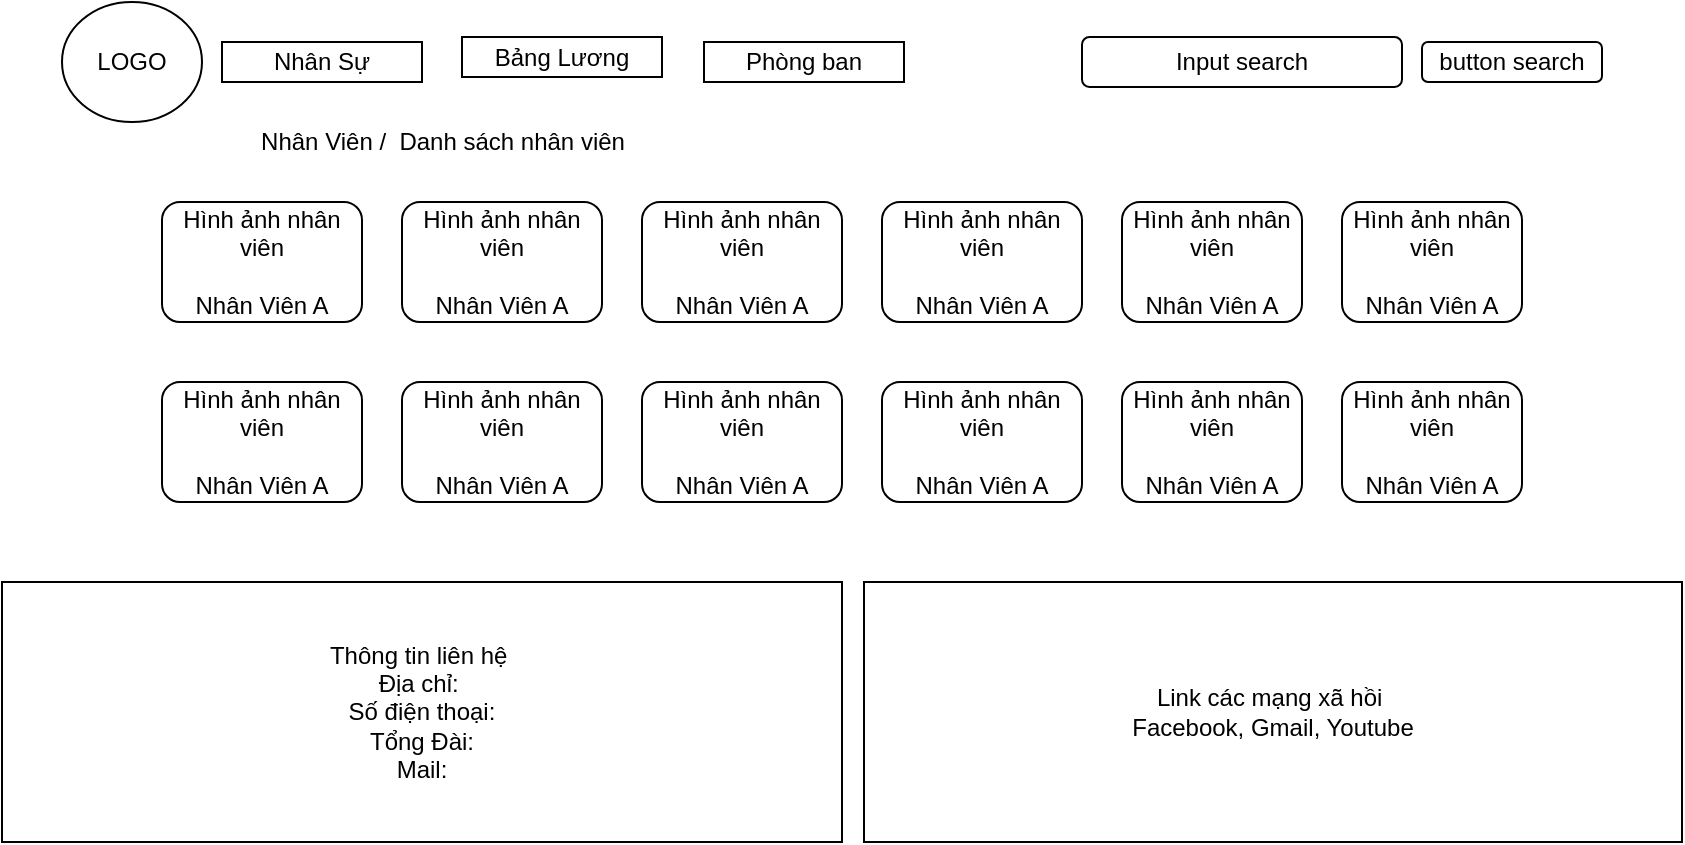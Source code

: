 <mxfile>
    <diagram id="4JQ2Ok1q3_e8AMzSLteF" name="Danh sách nhân viên">
        <mxGraphModel dx="1049" dy="629" grid="1" gridSize="10" guides="1" tooltips="1" connect="1" arrows="1" fold="1" page="1" pageScale="1" pageWidth="840" pageHeight="800" math="0" shadow="0">
            <root>
                <mxCell id="0"/>
                <mxCell id="1" parent="0"/>
                <mxCell id="9" value="Nhân Viên /&amp;nbsp; Danh sách nhân viên" style="text;html=1;align=center;verticalAlign=middle;resizable=0;points=[];autosize=1;strokeColor=none;fillColor=none;" parent="1" vertex="1">
                    <mxGeometry x="120" y="110" width="200" height="20" as="geometry"/>
                </mxCell>
                <mxCell id="11" value="Hình ảnh nhân viên&lt;br&gt;&lt;br&gt;Nhân Viên A" style="rounded=1;whiteSpace=wrap;html=1;" parent="1" vertex="1">
                    <mxGeometry x="80" y="150" width="100" height="60" as="geometry"/>
                </mxCell>
                <mxCell id="54" value="Thông tin liên hệ&amp;nbsp;&lt;br&gt;Địa chỉ:&amp;nbsp;&lt;br&gt;Số điện thoại:&lt;br&gt;Tổng Đài:&lt;br&gt;Mail:" style="whiteSpace=wrap;html=1;labelBorderColor=none;strokeWidth=1;" parent="1" vertex="1">
                    <mxGeometry y="340" width="420" height="130" as="geometry"/>
                </mxCell>
                <mxCell id="55" value="Link các mạng xã hồi&amp;nbsp;&lt;br&gt;Facebook, Gmail, Youtube" style="whiteSpace=wrap;html=1;labelBorderColor=none;strokeWidth=1;" parent="1" vertex="1">
                    <mxGeometry x="431" y="340" width="409" height="130" as="geometry"/>
                </mxCell>
                <mxCell id="6pyKNAw0bjSTRbolk1vD-76" value="Hình ảnh nhân viên&lt;br&gt;&lt;br&gt;Nhân Viên A" style="rounded=1;whiteSpace=wrap;html=1;" parent="1" vertex="1">
                    <mxGeometry x="560" y="150" width="90" height="60" as="geometry"/>
                </mxCell>
                <mxCell id="6pyKNAw0bjSTRbolk1vD-77" value="Hình ảnh nhân viên&lt;br&gt;&lt;br&gt;Nhân Viên A" style="rounded=1;whiteSpace=wrap;html=1;" parent="1" vertex="1">
                    <mxGeometry x="440" y="150" width="100" height="60" as="geometry"/>
                </mxCell>
                <mxCell id="6pyKNAw0bjSTRbolk1vD-78" value="Hình ảnh nhân viên&lt;br&gt;&lt;br&gt;Nhân Viên A" style="rounded=1;whiteSpace=wrap;html=1;" parent="1" vertex="1">
                    <mxGeometry x="320" y="150" width="100" height="60" as="geometry"/>
                </mxCell>
                <mxCell id="6pyKNAw0bjSTRbolk1vD-79" value="Hình ảnh nhân viên&lt;br&gt;&lt;br&gt;Nhân Viên A" style="rounded=1;whiteSpace=wrap;html=1;" parent="1" vertex="1">
                    <mxGeometry x="200" y="150" width="100" height="60" as="geometry"/>
                </mxCell>
                <mxCell id="6pyKNAw0bjSTRbolk1vD-80" value="Hình ảnh nhân viên&lt;br&gt;&lt;br&gt;Nhân Viên A" style="rounded=1;whiteSpace=wrap;html=1;" parent="1" vertex="1">
                    <mxGeometry x="670" y="150" width="90" height="60" as="geometry"/>
                </mxCell>
                <mxCell id="e5nIcvIbOtZqtk30_KT_-55" value="LOGO" style="ellipse;whiteSpace=wrap;html=1;" vertex="1" parent="1">
                    <mxGeometry x="30" y="50" width="70" height="60" as="geometry"/>
                </mxCell>
                <mxCell id="e5nIcvIbOtZqtk30_KT_-56" value="Nhân Sự" style="whiteSpace=wrap;html=1;" vertex="1" parent="1">
                    <mxGeometry x="110" y="70" width="100" height="20" as="geometry"/>
                </mxCell>
                <mxCell id="e5nIcvIbOtZqtk30_KT_-57" value="Bảng Lương" style="whiteSpace=wrap;html=1;" vertex="1" parent="1">
                    <mxGeometry x="230" y="67.5" width="100" height="20" as="geometry"/>
                </mxCell>
                <mxCell id="e5nIcvIbOtZqtk30_KT_-58" value="Phòng ban" style="whiteSpace=wrap;html=1;" vertex="1" parent="1">
                    <mxGeometry x="351" y="70" width="100" height="20" as="geometry"/>
                </mxCell>
                <mxCell id="e5nIcvIbOtZqtk30_KT_-59" value="Input search" style="rounded=1;whiteSpace=wrap;html=1;" vertex="1" parent="1">
                    <mxGeometry x="540" y="67.5" width="160" height="25" as="geometry"/>
                </mxCell>
                <mxCell id="e5nIcvIbOtZqtk30_KT_-60" value="button search" style="rounded=1;whiteSpace=wrap;html=1;" vertex="1" parent="1">
                    <mxGeometry x="710" y="70" width="90" height="20" as="geometry"/>
                </mxCell>
                <mxCell id="e5nIcvIbOtZqtk30_KT_-67" value="Hình ảnh nhân viên&lt;br&gt;&lt;br&gt;Nhân Viên A" style="rounded=1;whiteSpace=wrap;html=1;" vertex="1" parent="1">
                    <mxGeometry x="80" y="240" width="100" height="60" as="geometry"/>
                </mxCell>
                <mxCell id="e5nIcvIbOtZqtk30_KT_-68" value="Hình ảnh nhân viên&lt;br&gt;&lt;br&gt;Nhân Viên A" style="rounded=1;whiteSpace=wrap;html=1;" vertex="1" parent="1">
                    <mxGeometry x="560" y="240" width="90" height="60" as="geometry"/>
                </mxCell>
                <mxCell id="e5nIcvIbOtZqtk30_KT_-69" value="Hình ảnh nhân viên&lt;br&gt;&lt;br&gt;Nhân Viên A" style="rounded=1;whiteSpace=wrap;html=1;" vertex="1" parent="1">
                    <mxGeometry x="440" y="240" width="100" height="60" as="geometry"/>
                </mxCell>
                <mxCell id="e5nIcvIbOtZqtk30_KT_-70" value="Hình ảnh nhân viên&lt;br&gt;&lt;br&gt;Nhân Viên A" style="rounded=1;whiteSpace=wrap;html=1;" vertex="1" parent="1">
                    <mxGeometry x="320" y="240" width="100" height="60" as="geometry"/>
                </mxCell>
                <mxCell id="e5nIcvIbOtZqtk30_KT_-71" value="Hình ảnh nhân viên&lt;br&gt;&lt;br&gt;Nhân Viên A" style="rounded=1;whiteSpace=wrap;html=1;" vertex="1" parent="1">
                    <mxGeometry x="200" y="240" width="100" height="60" as="geometry"/>
                </mxCell>
                <mxCell id="e5nIcvIbOtZqtk30_KT_-72" value="Hình ảnh nhân viên&lt;br&gt;&lt;br&gt;Nhân Viên A" style="rounded=1;whiteSpace=wrap;html=1;" vertex="1" parent="1">
                    <mxGeometry x="670" y="240" width="90" height="60" as="geometry"/>
                </mxCell>
            </root>
        </mxGraphModel>
    </diagram>
    <diagram id="mS7YzlPzLlprgXw0kior" name="Bảng lương">
        <mxGraphModel dx="1049" dy="629" grid="1" gridSize="10" guides="1" tooltips="1" connect="1" arrows="1" fold="1" page="1" pageScale="1" pageWidth="830" pageHeight="1100" math="0" shadow="0">
            <root>
                <mxCell id="_7Fs5lmqU3UMhYxIfDpc-0"/>
                <mxCell id="_7Fs5lmqU3UMhYxIfDpc-1" parent="_7Fs5lmqU3UMhYxIfDpc-0"/>
                <mxCell id="F5HCllPqYgVdPET4ipF6-6" value="Nhân Viên /&amp;nbsp; Bang Luong" style="text;html=1;align=center;verticalAlign=middle;resizable=0;points=[];autosize=1;strokeColor=none;fillColor=none;fontSize=16;" parent="_7Fs5lmqU3UMhYxIfDpc-1" vertex="1">
                    <mxGeometry x="95" y="110" width="200" height="20" as="geometry"/>
                </mxCell>
                <mxCell id="F5HCllPqYgVdPET4ipF6-19" value="Thông tin liên hệ&amp;nbsp;&lt;br style=&quot;font-size: 15px;&quot;&gt;Địa chỉ:&amp;nbsp;&lt;br style=&quot;font-size: 15px;&quot;&gt;Số điện thoại:&lt;br style=&quot;font-size: 15px;&quot;&gt;Tổng Đài:&lt;br style=&quot;font-size: 15px;&quot;&gt;Mail:" style="whiteSpace=wrap;html=1;labelBorderColor=none;strokeWidth=1;fontSize=15;" parent="_7Fs5lmqU3UMhYxIfDpc-1" vertex="1">
                    <mxGeometry y="630" width="409" height="130" as="geometry"/>
                </mxCell>
                <mxCell id="F5HCllPqYgVdPET4ipF6-20" value="Link các mạng xã hồi&amp;nbsp;&lt;br style=&quot;font-size: 15px;&quot;&gt;Facebook, Gmail, Youtube" style="whiteSpace=wrap;html=1;labelBorderColor=none;strokeWidth=1;fontSize=15;" parent="_7Fs5lmqU3UMhYxIfDpc-1" vertex="1">
                    <mxGeometry x="421" y="630" width="409" height="130" as="geometry"/>
                </mxCell>
                <mxCell id="F5HCllPqYgVdPET4ipF6-21" value="&lt;b&gt;&lt;font style=&quot;font-size: 19px&quot;&gt;Nguyen Van A&lt;/font&gt;&lt;br&gt;&lt;/b&gt;Mã nhân viên : 0&lt;br&gt;Số ngày làm thêm: 1&lt;br&gt;Lương: xxxxxx" style="rounded=1;whiteSpace=wrap;html=1;align=left;" parent="_7Fs5lmqU3UMhYxIfDpc-1" vertex="1">
                    <mxGeometry x="87.5" y="160" width="180" height="110" as="geometry"/>
                </mxCell>
                <mxCell id="F5HCllPqYgVdPET4ipF6-22" value="&lt;b&gt;&lt;font style=&quot;font-size: 19px&quot;&gt;Nguyen Van A&lt;/font&gt;&lt;br&gt;&lt;/b&gt;Mã nhân viên : 0&lt;br&gt;Số ngày làm thêm: 1&lt;br&gt;Lương: xxxxxx" style="rounded=1;whiteSpace=wrap;html=1;align=left;" parent="_7Fs5lmqU3UMhYxIfDpc-1" vertex="1">
                    <mxGeometry x="90" y="320" width="180" height="110" as="geometry"/>
                </mxCell>
                <mxCell id="F5HCllPqYgVdPET4ipF6-23" value="&lt;b&gt;&lt;font style=&quot;font-size: 19px&quot;&gt;Nguyen Van A&lt;/font&gt;&lt;br&gt;&lt;/b&gt;Mã nhân viên : 0&lt;br&gt;Số ngày làm thêm: 1&lt;br&gt;Lương: xxxxxx" style="rounded=1;whiteSpace=wrap;html=1;align=left;" parent="_7Fs5lmqU3UMhYxIfDpc-1" vertex="1">
                    <mxGeometry x="567.5" y="160" width="180" height="110" as="geometry"/>
                </mxCell>
                <mxCell id="F5HCllPqYgVdPET4ipF6-24" value="&lt;b&gt;&lt;font style=&quot;font-size: 19px&quot;&gt;Nguyen Van A&lt;/font&gt;&lt;br&gt;&lt;/b&gt;Mã nhân viên : 0&lt;br&gt;Số ngày làm thêm: 1&lt;br&gt;Lương: xxxxxx" style="rounded=1;whiteSpace=wrap;html=1;align=left;" parent="_7Fs5lmqU3UMhYxIfDpc-1" vertex="1">
                    <mxGeometry x="327.5" y="160" width="180" height="110" as="geometry"/>
                </mxCell>
                <mxCell id="F5HCllPqYgVdPET4ipF6-25" value="&lt;b&gt;&lt;font style=&quot;font-size: 19px&quot;&gt;Nguyen Van A&lt;/font&gt;&lt;br&gt;&lt;/b&gt;Mã nhân viên : 0&lt;br&gt;Số ngày làm thêm: 1&lt;br&gt;Lương: xxxxxx" style="rounded=1;whiteSpace=wrap;html=1;align=left;" parent="_7Fs5lmqU3UMhYxIfDpc-1" vertex="1">
                    <mxGeometry x="567.5" y="320" width="180" height="110" as="geometry"/>
                </mxCell>
                <mxCell id="F5HCllPqYgVdPET4ipF6-26" value="&lt;b&gt;&lt;font style=&quot;font-size: 19px&quot;&gt;Nguyen Van A&lt;/font&gt;&lt;br&gt;&lt;/b&gt;Mã nhân viên : 0&lt;br&gt;Số ngày làm thêm: 1&lt;br&gt;Lương: xxxxxx" style="rounded=1;whiteSpace=wrap;html=1;align=left;" parent="_7Fs5lmqU3UMhYxIfDpc-1" vertex="1">
                    <mxGeometry x="327.5" y="320" width="180" height="110" as="geometry"/>
                </mxCell>
                <mxCell id="F5HCllPqYgVdPET4ipF6-29" value="&lt;b&gt;&lt;font style=&quot;font-size: 19px&quot;&gt;Nguyen Van A&lt;/font&gt;&lt;br&gt;&lt;/b&gt;Mã nhân viên : 0&lt;br&gt;Số ngày làm thêm: 1&lt;br&gt;Lương: xxxxxx" style="rounded=1;whiteSpace=wrap;html=1;align=left;" parent="_7Fs5lmqU3UMhYxIfDpc-1" vertex="1">
                    <mxGeometry x="567.5" y="480" width="180" height="110" as="geometry"/>
                </mxCell>
                <mxCell id="F5HCllPqYgVdPET4ipF6-30" value="&lt;b&gt;&lt;font style=&quot;font-size: 19px&quot;&gt;Nguyen Van A&lt;/font&gt;&lt;br&gt;&lt;/b&gt;Mã nhân viên : 0&lt;br&gt;Số ngày làm thêm: 1&lt;br&gt;Lương: xxxxxx" style="rounded=1;whiteSpace=wrap;html=1;align=left;" parent="_7Fs5lmqU3UMhYxIfDpc-1" vertex="1">
                    <mxGeometry x="327.5" y="480" width="180" height="110" as="geometry"/>
                </mxCell>
                <mxCell id="F5HCllPqYgVdPET4ipF6-31" value="&lt;b&gt;&lt;font style=&quot;font-size: 19px&quot;&gt;Nguyen Van A&lt;/font&gt;&lt;br&gt;&lt;/b&gt;Mã nhân viên : 0&lt;br&gt;Số ngày làm thêm: 1&lt;br&gt;Lương: xxxxxx" style="rounded=1;whiteSpace=wrap;html=1;align=left;" parent="_7Fs5lmqU3UMhYxIfDpc-1" vertex="1">
                    <mxGeometry x="87.5" y="480" width="180" height="110" as="geometry"/>
                </mxCell>
                <mxCell id="Zk5ofxRmO0sBHc9miGr2-0" value="LOGO" style="ellipse;whiteSpace=wrap;html=1;fontSize=16;" vertex="1" parent="_7Fs5lmqU3UMhYxIfDpc-1">
                    <mxGeometry x="30" y="40" width="70" height="60" as="geometry"/>
                </mxCell>
                <mxCell id="Zk5ofxRmO0sBHc9miGr2-1" value="Nhân Sự" style="whiteSpace=wrap;html=1;fontSize=16;" vertex="1" parent="_7Fs5lmqU3UMhYxIfDpc-1">
                    <mxGeometry x="110" y="60" width="100" height="20" as="geometry"/>
                </mxCell>
                <mxCell id="Zk5ofxRmO0sBHc9miGr2-2" value="Bảng Lương" style="whiteSpace=wrap;html=1;fontSize=16;" vertex="1" parent="_7Fs5lmqU3UMhYxIfDpc-1">
                    <mxGeometry x="227.5" y="57.5" width="100" height="20" as="geometry"/>
                </mxCell>
                <mxCell id="Zk5ofxRmO0sBHc9miGr2-3" value="Phòng ban" style="whiteSpace=wrap;html=1;fontSize=16;" vertex="1" parent="_7Fs5lmqU3UMhYxIfDpc-1">
                    <mxGeometry x="350" y="57.5" width="100" height="20" as="geometry"/>
                </mxCell>
                <mxCell id="Zk5ofxRmO0sBHc9miGr2-4" value="Input search" style="rounded=1;whiteSpace=wrap;html=1;fontSize=16;" vertex="1" parent="_7Fs5lmqU3UMhYxIfDpc-1">
                    <mxGeometry x="540" y="57.5" width="160" height="25" as="geometry"/>
                </mxCell>
                <mxCell id="Zk5ofxRmO0sBHc9miGr2-5" value="button search" style="rounded=1;whiteSpace=wrap;html=1;fontSize=12;" vertex="1" parent="_7Fs5lmqU3UMhYxIfDpc-1">
                    <mxGeometry x="710" y="60" width="90" height="20" as="geometry"/>
                </mxCell>
            </root>
        </mxGraphModel>
    </diagram>
    <diagram id="9uH1_ZCsXbLaQJuq9f_n" name="Phòng ban ">
        <mxGraphModel dx="1129" dy="677" grid="1" gridSize="10" guides="1" tooltips="1" connect="1" arrows="1" fold="1" page="1" pageScale="1" pageWidth="830" pageHeight="1100" math="0" shadow="0">
            <root>
                <mxCell id="El_QOjaHWbviDtumHYIR-0"/>
                <mxCell id="El_QOjaHWbviDtumHYIR-1" parent="El_QOjaHWbviDtumHYIR-0"/>
                <mxCell id="kIxDXQBdei9jlVGk-iT9-6" value="Nhân Viên /&amp;nbsp; Bang Luong" style="text;html=1;align=center;verticalAlign=middle;resizable=0;points=[];autosize=1;strokeColor=none;fillColor=none;fontSize=16;" parent="El_QOjaHWbviDtumHYIR-1" vertex="1">
                    <mxGeometry x="95" y="110" width="200" height="20" as="geometry"/>
                </mxCell>
                <mxCell id="kIxDXQBdei9jlVGk-iT9-7" value="Thông tin liên hệ&amp;nbsp;&lt;br style=&quot;font-size: 16px;&quot;&gt;Địa chỉ:&amp;nbsp;&lt;br style=&quot;font-size: 16px;&quot;&gt;Số điện thoại:&lt;br style=&quot;font-size: 16px;&quot;&gt;Tổng Đài:&lt;br style=&quot;font-size: 16px;&quot;&gt;Mail:" style="whiteSpace=wrap;html=1;labelBorderColor=none;strokeWidth=1;fontSize=16;align=center;" parent="El_QOjaHWbviDtumHYIR-1" vertex="1">
                    <mxGeometry y="420" width="409" height="130" as="geometry"/>
                </mxCell>
                <mxCell id="kIxDXQBdei9jlVGk-iT9-8" value="Link các mạng xã hồi&amp;nbsp;&lt;br style=&quot;font-size: 16px;&quot;&gt;Facebook, Gmail, Youtube" style="whiteSpace=wrap;html=1;labelBorderColor=none;strokeWidth=1;fontSize=16;align=center;" parent="El_QOjaHWbviDtumHYIR-1" vertex="1">
                    <mxGeometry x="421" y="420" width="409" height="130" as="geometry"/>
                </mxCell>
                <mxCell id="kIxDXQBdei9jlVGk-iT9-9" value="&lt;b style=&quot;font-size: 20px&quot;&gt;Tên phòng ban&lt;br&gt;&lt;/b&gt;Số lượng nhân viên : x" style="rounded=1;whiteSpace=wrap;html=1;align=left;" parent="El_QOjaHWbviDtumHYIR-1" vertex="1">
                    <mxGeometry x="90" y="160" width="175" height="80" as="geometry"/>
                </mxCell>
                <mxCell id="kIxDXQBdei9jlVGk-iT9-18" value="&lt;b style=&quot;font-size: 20px&quot;&gt;Tên phòng ban&lt;br&gt;&lt;/b&gt;Số lượng nhân viên : x" style="rounded=1;whiteSpace=wrap;html=1;align=left;" parent="El_QOjaHWbviDtumHYIR-1" vertex="1">
                    <mxGeometry x="570" y="280" width="175" height="80" as="geometry"/>
                </mxCell>
                <mxCell id="kIxDXQBdei9jlVGk-iT9-19" value="&lt;b style=&quot;font-size: 20px&quot;&gt;Tên phòng ban&lt;br&gt;&lt;/b&gt;Số lượng nhân viên : x" style="rounded=1;whiteSpace=wrap;html=1;align=left;" parent="El_QOjaHWbviDtumHYIR-1" vertex="1">
                    <mxGeometry x="330" y="280" width="175" height="80" as="geometry"/>
                </mxCell>
                <mxCell id="kIxDXQBdei9jlVGk-iT9-20" value="&lt;b style=&quot;font-size: 20px&quot;&gt;Tên phòng ban&lt;br&gt;&lt;/b&gt;Số lượng nhân viên : x" style="rounded=1;whiteSpace=wrap;html=1;align=left;" parent="El_QOjaHWbviDtumHYIR-1" vertex="1">
                    <mxGeometry x="570" y="160" width="175" height="80" as="geometry"/>
                </mxCell>
                <mxCell id="kIxDXQBdei9jlVGk-iT9-21" value="&lt;b style=&quot;font-size: 20px&quot;&gt;Tên phòng ban&lt;br&gt;&lt;/b&gt;Số lượng nhân viên : x" style="rounded=1;whiteSpace=wrap;html=1;align=left;" parent="El_QOjaHWbviDtumHYIR-1" vertex="1">
                    <mxGeometry x="90" y="280" width="175" height="80" as="geometry"/>
                </mxCell>
                <mxCell id="kIxDXQBdei9jlVGk-iT9-22" value="&lt;b style=&quot;font-size: 20px&quot;&gt;Tên phòng ban&lt;br&gt;&lt;/b&gt;Số lượng nhân viên : x" style="rounded=1;whiteSpace=wrap;html=1;align=left;" parent="El_QOjaHWbviDtumHYIR-1" vertex="1">
                    <mxGeometry x="330" y="160" width="175" height="80" as="geometry"/>
                </mxCell>
                <mxCell id="zDJ5il20ffKhUO-OGM2W-0" value="LOGO" style="ellipse;whiteSpace=wrap;html=1;fontSize=16;" vertex="1" parent="El_QOjaHWbviDtumHYIR-1">
                    <mxGeometry x="30" y="50" width="70" height="60" as="geometry"/>
                </mxCell>
                <mxCell id="zDJ5il20ffKhUO-OGM2W-1" value="Nhân Sự" style="whiteSpace=wrap;html=1;fontSize=16;" vertex="1" parent="El_QOjaHWbviDtumHYIR-1">
                    <mxGeometry x="110" y="67.5" width="100" height="20" as="geometry"/>
                </mxCell>
                <mxCell id="zDJ5il20ffKhUO-OGM2W-2" value="Bảng Lương" style="whiteSpace=wrap;html=1;fontSize=16;" vertex="1" parent="El_QOjaHWbviDtumHYIR-1">
                    <mxGeometry x="230" y="67.5" width="100" height="20" as="geometry"/>
                </mxCell>
                <mxCell id="zDJ5il20ffKhUO-OGM2W-3" value="Phòng ban" style="whiteSpace=wrap;html=1;fontSize=16;" vertex="1" parent="El_QOjaHWbviDtumHYIR-1">
                    <mxGeometry x="351" y="67.5" width="100" height="20" as="geometry"/>
                </mxCell>
                <mxCell id="zDJ5il20ffKhUO-OGM2W-4" value="Input search" style="rounded=1;whiteSpace=wrap;html=1;fontSize=16;" vertex="1" parent="El_QOjaHWbviDtumHYIR-1">
                    <mxGeometry x="540" y="67.5" width="160" height="25" as="geometry"/>
                </mxCell>
                <mxCell id="zDJ5il20ffKhUO-OGM2W-5" value="button search" style="rounded=1;whiteSpace=wrap;html=1;fontSize=13;" vertex="1" parent="El_QOjaHWbviDtumHYIR-1">
                    <mxGeometry x="710" y="70" width="90" height="20" as="geometry"/>
                </mxCell>
            </root>
        </mxGraphModel>
    </diagram>
    <diagram id="qqvtx0ZhG04kGrwoB56I" name="Chi tiết nhân viên ">
        <mxGraphModel dx="1049" dy="629" grid="1" gridSize="10" guides="1" tooltips="1" connect="1" arrows="1" fold="1" page="1" pageScale="1" pageWidth="850" pageHeight="1100" math="0" shadow="0">
            <root>
                <mxCell id="HkHiLPHD-7fE-pB1xiLg-0"/>
                <mxCell id="HkHiLPHD-7fE-pB1xiLg-1" parent="HkHiLPHD-7fE-pB1xiLg-0"/>
                <mxCell id="Day4QrJ8jSqTbs7ssniN-18" value="LOGO" style="ellipse;whiteSpace=wrap;html=1;" parent="HkHiLPHD-7fE-pB1xiLg-1" vertex="1">
                    <mxGeometry x="20" y="40" width="70" height="60" as="geometry"/>
                </mxCell>
                <mxCell id="Day4QrJ8jSqTbs7ssniN-19" value="Nhân Sự" style="whiteSpace=wrap;html=1;" parent="HkHiLPHD-7fE-pB1xiLg-1" vertex="1">
                    <mxGeometry x="100" y="57.5" width="100" height="20" as="geometry"/>
                </mxCell>
                <mxCell id="Day4QrJ8jSqTbs7ssniN-20" value="Bảng Lương" style="whiteSpace=wrap;html=1;" parent="HkHiLPHD-7fE-pB1xiLg-1" vertex="1">
                    <mxGeometry x="220" y="57.5" width="100" height="20" as="geometry"/>
                </mxCell>
                <mxCell id="Day4QrJ8jSqTbs7ssniN-21" value="Phòng ban" style="whiteSpace=wrap;html=1;" parent="HkHiLPHD-7fE-pB1xiLg-1" vertex="1">
                    <mxGeometry x="341" y="57.5" width="100" height="20" as="geometry"/>
                </mxCell>
                <mxCell id="Day4QrJ8jSqTbs7ssniN-22" value="Input search" style="rounded=1;whiteSpace=wrap;html=1;" parent="HkHiLPHD-7fE-pB1xiLg-1" vertex="1">
                    <mxGeometry x="570" y="57.5" width="160" height="25" as="geometry"/>
                </mxCell>
                <mxCell id="Day4QrJ8jSqTbs7ssniN-23" value="button search" style="rounded=1;whiteSpace=wrap;html=1;" parent="HkHiLPHD-7fE-pB1xiLg-1" vertex="1">
                    <mxGeometry x="740" y="60" width="90" height="20" as="geometry"/>
                </mxCell>
                <mxCell id="Day4QrJ8jSqTbs7ssniN-24" value="Nhân Viên /&amp;nbsp; Danh sách nhân viên / Tên nhân Viên&lt;br&gt;" style="text;html=1;align=center;verticalAlign=middle;resizable=0;points=[];autosize=1;strokeColor=none;fillColor=none;" parent="HkHiLPHD-7fE-pB1xiLg-1" vertex="1">
                    <mxGeometry x="120" y="120" width="280" height="20" as="geometry"/>
                </mxCell>
                <mxCell id="Day4QrJ8jSqTbs7ssniN-25" value="Thông tin liên hệ&amp;nbsp;&lt;br&gt;Địa chỉ:&amp;nbsp;&lt;br&gt;Số điện thoại:&lt;br&gt;Tổng Đài:&lt;br&gt;Mail:" style="whiteSpace=wrap;html=1;labelBorderColor=none;strokeWidth=1;" parent="HkHiLPHD-7fE-pB1xiLg-1" vertex="1">
                    <mxGeometry y="550" width="409" height="130" as="geometry"/>
                </mxCell>
                <mxCell id="Day4QrJ8jSqTbs7ssniN-26" value="Link các mạng xã hồi&amp;nbsp;&lt;br&gt;Facebook, Gmail, Youtube" style="whiteSpace=wrap;html=1;labelBorderColor=none;strokeWidth=1;" parent="HkHiLPHD-7fE-pB1xiLg-1" vertex="1">
                    <mxGeometry x="441" y="550" width="409" height="130" as="geometry"/>
                </mxCell>
                <mxCell id="mxw3SSqcKero24H5hulX-0" value="" style="rounded=1;whiteSpace=wrap;html=1;" parent="HkHiLPHD-7fE-pB1xiLg-1" vertex="1">
                    <mxGeometry x="81" y="160" width="689" height="320" as="geometry"/>
                </mxCell>
                <mxCell id="mxw3SSqcKero24H5hulX-1" value="" style="whiteSpace=wrap;html=1;" parent="HkHiLPHD-7fE-pB1xiLg-1" vertex="1">
                    <mxGeometry x="110" y="200" width="200" height="240" as="geometry"/>
                </mxCell>
                <mxCell id="mxw3SSqcKero24H5hulX-3" value="&lt;blockquote style=&quot;margin: 0px 0px 0px 40px ; border: none ; padding: 0px ; line-height: 1.8&quot;&gt;&lt;font style=&quot;font-size: 14px&quot;&gt;Họ và tên : Nguyễn Văn A&lt;br&gt;&lt;/font&gt;&lt;font style=&quot;font-size: 14px&quot;&gt;Ngày sinh : 01/01/2001&lt;br&gt;&lt;/font&gt;&lt;font style=&quot;font-size: 14px&quot;&gt;Ngày vào công ty : 01/01/2022&lt;br&gt;&lt;/font&gt;&lt;font style=&quot;font-size: 14px&quot;&gt;Phòng ban : IT&lt;br&gt;&lt;/font&gt;&lt;font style=&quot;font-size: 14px&quot;&gt;Số ngày nghĩ còn lại : 2&lt;br&gt;&lt;/font&gt;&lt;font style=&quot;font-size: 14px&quot;&gt;Số ngày đã làm thêm : 3&lt;/font&gt;&lt;/blockquote&gt;" style="rounded=1;whiteSpace=wrap;html=1;fontSize=20;align=left;" vertex="1" parent="HkHiLPHD-7fE-pB1xiLg-1">
                    <mxGeometry x="341" y="200" width="391" height="240" as="geometry"/>
                </mxCell>
                <mxCell id="hVZpYavh2iW2fyxsiq_t-1" style="edgeStyle=none;html=1;fontSize=14;" edge="1" parent="HkHiLPHD-7fE-pB1xiLg-1" source="CaMQxYE3cQo3DPpEmg9N-0" target="mxw3SSqcKero24H5hulX-1">
                    <mxGeometry relative="1" as="geometry"/>
                </mxCell>
                <mxCell id="CaMQxYE3cQo3DPpEmg9N-0" value="" style="shape=actor;whiteSpace=wrap;html=1;labelBackgroundColor=none;fontSize=14;" vertex="1" parent="HkHiLPHD-7fE-pB1xiLg-1">
                    <mxGeometry x="140" y="225" width="140" height="190" as="geometry"/>
                </mxCell>
                <mxCell id="w3gO7UC3YUBd_SFfVEqE-0" style="edgeStyle=none;html=1;exitX=0.5;exitY=0;exitDx=0;exitDy=0;fontSize=16;" edge="1" parent="HkHiLPHD-7fE-pB1xiLg-1" source="hVZpYavh2iW2fyxsiq_t-2">
                    <mxGeometry relative="1" as="geometry">
                        <mxPoint x="610" y="500" as="targetPoint"/>
                    </mxGeometry>
                </mxCell>
                <mxCell id="hVZpYavh2iW2fyxsiq_t-2" value="Thoát" style="ellipse;whiteSpace=wrap;html=1;aspect=fixed;labelBackgroundColor=none;fontSize=14;" vertex="1" parent="HkHiLPHD-7fE-pB1xiLg-1">
                    <mxGeometry x="670" y="210" width="50" height="50" as="geometry"/>
                </mxCell>
                <mxCell id="w3gO7UC3YUBd_SFfVEqE-1" value="Chuyển về trang danh sách nhân viên&lt;br&gt;" style="text;html=1;align=center;verticalAlign=middle;resizable=0;points=[];autosize=1;strokeColor=none;fillColor=none;fontSize=16;labelBorderColor=default;" vertex="1" parent="HkHiLPHD-7fE-pB1xiLg-1">
                    <mxGeometry x="505" y="500" width="290" height="20" as="geometry"/>
                </mxCell>
            </root>
        </mxGraphModel>
    </diagram>
    <diagram id="4s0zIhTOJCkejbjJoWLc" name="Danh sách tìm kiếm ">
        <mxGraphModel dx="1049" dy="629" grid="1" gridSize="10" guides="1" tooltips="1" connect="1" arrows="1" fold="1" page="1" pageScale="1" pageWidth="835" pageHeight="1100" math="0" shadow="0">
            <root>
                <mxCell id="5O7RcPs8h8V_JRhfiF0Q-0"/>
                <mxCell id="5O7RcPs8h8V_JRhfiF0Q-1" parent="5O7RcPs8h8V_JRhfiF0Q-0"/>
                <mxCell id="5O7RcPs8h8V_JRhfiF0Q-2" value="Nhân Viên /&amp;nbsp; Danh sách nhân viên" style="text;html=1;align=center;verticalAlign=middle;resizable=0;points=[];autosize=1;strokeColor=none;fillColor=none;" vertex="1" parent="5O7RcPs8h8V_JRhfiF0Q-1">
                    <mxGeometry x="120" y="110" width="200" height="20" as="geometry"/>
                </mxCell>
                <mxCell id="5O7RcPs8h8V_JRhfiF0Q-3" value="Tên Nhân Viên" style="rounded=1;whiteSpace=wrap;html=1;" vertex="1" parent="5O7RcPs8h8V_JRhfiF0Q-1">
                    <mxGeometry x="88" y="150" width="120" height="60" as="geometry"/>
                </mxCell>
                <mxCell id="5O7RcPs8h8V_JRhfiF0Q-4" value="Thông tin liên hệ&amp;nbsp;&lt;br&gt;Địa chỉ:&amp;nbsp;&lt;br&gt;Số điện thoại:&lt;br&gt;Tổng Đài:&lt;br&gt;Mail:" style="whiteSpace=wrap;html=1;labelBorderColor=none;strokeWidth=1;" vertex="1" parent="5O7RcPs8h8V_JRhfiF0Q-1">
                    <mxGeometry y="340" width="409" height="130" as="geometry"/>
                </mxCell>
                <mxCell id="5O7RcPs8h8V_JRhfiF0Q-5" value="Link các mạng xã hồi&amp;nbsp;&lt;br&gt;Facebook, Gmail, Youtube" style="whiteSpace=wrap;html=1;labelBorderColor=none;strokeWidth=1;" vertex="1" parent="5O7RcPs8h8V_JRhfiF0Q-1">
                    <mxGeometry x="421" y="340" width="409" height="130" as="geometry"/>
                </mxCell>
                <mxCell id="5O7RcPs8h8V_JRhfiF0Q-11" value="LOGO" style="ellipse;whiteSpace=wrap;html=1;" vertex="1" parent="5O7RcPs8h8V_JRhfiF0Q-1">
                    <mxGeometry x="30" y="50" width="70" height="60" as="geometry"/>
                </mxCell>
                <mxCell id="5O7RcPs8h8V_JRhfiF0Q-12" value="Nhân Sự" style="whiteSpace=wrap;html=1;" vertex="1" parent="5O7RcPs8h8V_JRhfiF0Q-1">
                    <mxGeometry x="108" y="67.5" width="100" height="20" as="geometry"/>
                </mxCell>
                <mxCell id="5O7RcPs8h8V_JRhfiF0Q-13" value="Bảng Lương" style="whiteSpace=wrap;html=1;" vertex="1" parent="5O7RcPs8h8V_JRhfiF0Q-1">
                    <mxGeometry x="230" y="67.5" width="100" height="20" as="geometry"/>
                </mxCell>
                <mxCell id="5O7RcPs8h8V_JRhfiF0Q-14" value="Phòng ban" style="whiteSpace=wrap;html=1;" vertex="1" parent="5O7RcPs8h8V_JRhfiF0Q-1">
                    <mxGeometry x="348" y="67.5" width="100" height="20" as="geometry"/>
                </mxCell>
                <mxCell id="5O7RcPs8h8V_JRhfiF0Q-15" value="Input search" style="rounded=1;whiteSpace=wrap;html=1;" vertex="1" parent="5O7RcPs8h8V_JRhfiF0Q-1">
                    <mxGeometry x="540" y="67.5" width="160" height="25" as="geometry"/>
                </mxCell>
                <mxCell id="5O7RcPs8h8V_JRhfiF0Q-16" value="button search" style="rounded=1;whiteSpace=wrap;html=1;" vertex="1" parent="5O7RcPs8h8V_JRhfiF0Q-1">
                    <mxGeometry x="710" y="70" width="90" height="20" as="geometry"/>
                </mxCell>
                <mxCell id="5O7RcPs8h8V_JRhfiF0Q-17" value="Tên Nhân Viên" style="rounded=1;whiteSpace=wrap;html=1;" vertex="1" parent="5O7RcPs8h8V_JRhfiF0Q-1">
                    <mxGeometry x="88" y="240" width="120" height="60" as="geometry"/>
                </mxCell>
                <mxCell id="V6ogjHa9J2cFioek5I1n-8" value="Tên Nhân Viên" style="rounded=1;whiteSpace=wrap;html=1;" vertex="1" parent="5O7RcPs8h8V_JRhfiF0Q-1">
                    <mxGeometry x="448" y="240" width="120" height="60" as="geometry"/>
                </mxCell>
                <mxCell id="V6ogjHa9J2cFioek5I1n-9" value="Tên Nhân Viên" style="rounded=1;whiteSpace=wrap;html=1;" vertex="1" parent="5O7RcPs8h8V_JRhfiF0Q-1">
                    <mxGeometry x="268" y="240" width="120" height="60" as="geometry"/>
                </mxCell>
                <mxCell id="V6ogjHa9J2cFioek5I1n-10" value="Tên Nhân Viên" style="rounded=1;whiteSpace=wrap;html=1;" vertex="1" parent="5O7RcPs8h8V_JRhfiF0Q-1">
                    <mxGeometry x="448" y="150" width="120" height="60" as="geometry"/>
                </mxCell>
                <mxCell id="V6ogjHa9J2cFioek5I1n-11" value="Tên Nhân Viên" style="rounded=1;whiteSpace=wrap;html=1;" vertex="1" parent="5O7RcPs8h8V_JRhfiF0Q-1">
                    <mxGeometry x="268" y="160" width="120" height="60" as="geometry"/>
                </mxCell>
                <mxCell id="V6ogjHa9J2cFioek5I1n-12" value="Tên Nhân Viên" style="rounded=1;whiteSpace=wrap;html=1;" vertex="1" parent="5O7RcPs8h8V_JRhfiF0Q-1">
                    <mxGeometry x="628" y="150" width="120" height="60" as="geometry"/>
                </mxCell>
                <mxCell id="V6ogjHa9J2cFioek5I1n-13" value="Tên Nhân Viên" style="rounded=1;whiteSpace=wrap;html=1;" vertex="1" parent="5O7RcPs8h8V_JRhfiF0Q-1">
                    <mxGeometry x="628" y="240" width="120" height="60" as="geometry"/>
                </mxCell>
            </root>
        </mxGraphModel>
    </diagram>
    <diagram id="SkfQ-w4jE5mWjvIWwcHy" name="Trang không tìm thấy nhân viên">
        <mxGraphModel dx="1049" dy="629" grid="1" gridSize="10" guides="1" tooltips="1" connect="1" arrows="1" fold="1" page="1" pageScale="1" pageWidth="835" pageHeight="1100" math="0" shadow="0">
            <root>
                <mxCell id="J1yOmyxYX6cfOPApdRYV-0"/>
                <mxCell id="J1yOmyxYX6cfOPApdRYV-1" parent="J1yOmyxYX6cfOPApdRYV-0"/>
                <mxCell id="wImqd_YSr1yhCEkfzy3Q-0" value="Nhân Viên /&amp;nbsp; Danh sách nhân viên" style="text;html=1;align=center;verticalAlign=middle;resizable=0;points=[];autosize=1;strokeColor=none;fillColor=none;" vertex="1" parent="J1yOmyxYX6cfOPApdRYV-1">
                    <mxGeometry x="120" y="110" width="200" height="20" as="geometry"/>
                </mxCell>
                <mxCell id="wImqd_YSr1yhCEkfzy3Q-2" value="Thông tin liên hệ&amp;nbsp;&lt;br&gt;Địa chỉ:&amp;nbsp;&lt;br&gt;Số điện thoại:&lt;br&gt;Tổng Đài:&lt;br&gt;Mail:" style="whiteSpace=wrap;html=1;labelBorderColor=none;strokeWidth=1;" vertex="1" parent="J1yOmyxYX6cfOPApdRYV-1">
                    <mxGeometry y="340" width="409" height="130" as="geometry"/>
                </mxCell>
                <mxCell id="wImqd_YSr1yhCEkfzy3Q-3" value="Link các mạng xã hồi&amp;nbsp;&lt;br&gt;Facebook, Gmail, Youtube" style="whiteSpace=wrap;html=1;labelBorderColor=none;strokeWidth=1;" vertex="1" parent="J1yOmyxYX6cfOPApdRYV-1">
                    <mxGeometry x="421" y="340" width="409" height="130" as="geometry"/>
                </mxCell>
                <mxCell id="wImqd_YSr1yhCEkfzy3Q-4" value="LOGO" style="ellipse;whiteSpace=wrap;html=1;" vertex="1" parent="J1yOmyxYX6cfOPApdRYV-1">
                    <mxGeometry x="30" y="50" width="70" height="60" as="geometry"/>
                </mxCell>
                <mxCell id="wImqd_YSr1yhCEkfzy3Q-5" value="Nhân Sự" style="whiteSpace=wrap;html=1;" vertex="1" parent="J1yOmyxYX6cfOPApdRYV-1">
                    <mxGeometry x="108" y="67.5" width="100" height="20" as="geometry"/>
                </mxCell>
                <mxCell id="wImqd_YSr1yhCEkfzy3Q-6" value="Bảng Lương" style="whiteSpace=wrap;html=1;" vertex="1" parent="J1yOmyxYX6cfOPApdRYV-1">
                    <mxGeometry x="230" y="67.5" width="100" height="20" as="geometry"/>
                </mxCell>
                <mxCell id="wImqd_YSr1yhCEkfzy3Q-7" value="Phòng ban" style="whiteSpace=wrap;html=1;" vertex="1" parent="J1yOmyxYX6cfOPApdRYV-1">
                    <mxGeometry x="348" y="67.5" width="100" height="20" as="geometry"/>
                </mxCell>
                <mxCell id="wImqd_YSr1yhCEkfzy3Q-8" value="Input search" style="rounded=1;whiteSpace=wrap;html=1;" vertex="1" parent="J1yOmyxYX6cfOPApdRYV-1">
                    <mxGeometry x="540" y="67.5" width="160" height="25" as="geometry"/>
                </mxCell>
                <mxCell id="wImqd_YSr1yhCEkfzy3Q-9" value="button search" style="rounded=1;whiteSpace=wrap;html=1;" vertex="1" parent="J1yOmyxYX6cfOPApdRYV-1">
                    <mxGeometry x="710" y="70" width="90" height="20" as="geometry"/>
                </mxCell>
                <mxCell id="wImqd_YSr1yhCEkfzy3Q-17" value="&lt;font style=&quot;font-size: 32px&quot;&gt;Không có kết quả tìm kiếm phù hợp&lt;/font&gt;" style="text;html=1;align=center;verticalAlign=middle;resizable=0;points=[];autosize=1;strokeColor=none;fillColor=none;fontSize=16;" vertex="1" parent="J1yOmyxYX6cfOPApdRYV-1">
                    <mxGeometry x="108" y="205" width="520" height="30" as="geometry"/>
                </mxCell>
            </root>
        </mxGraphModel>
    </diagram>
    <diagram id="NwOSlFmBn22V2IMX5oZP" name="Mô tả chuyển hướng">
        <mxGraphModel dx="918" dy="550" grid="1" gridSize="10" guides="1" tooltips="1" connect="1" arrows="1" fold="1" page="1" pageScale="1" pageWidth="835" pageHeight="1100" math="0" shadow="0">
            <root>
                <mxCell id="Z6FYGbRI7JgP5_PzkrZE-0"/>
                <mxCell id="Z6FYGbRI7JgP5_PzkrZE-1" parent="Z6FYGbRI7JgP5_PzkrZE-0"/>
                <mxCell id="b2IJdFuPF9gn9pwh29LM-0" value="LOGO" style="ellipse;whiteSpace=wrap;html=1;" vertex="1" parent="Z6FYGbRI7JgP5_PzkrZE-1">
                    <mxGeometry x="30" y="50" width="70" height="60" as="geometry"/>
                </mxCell>
                <mxCell id="b2IJdFuPF9gn9pwh29LM-6" style="edgeStyle=none;html=1;exitX=0;exitY=1;exitDx=0;exitDy=0;fontSize=32;entryX=0.425;entryY=-0.014;entryDx=0;entryDy=0;entryPerimeter=0;" edge="1" parent="Z6FYGbRI7JgP5_PzkrZE-1" source="b2IJdFuPF9gn9pwh29LM-1" target="yHxrPxHw4V-SEQP7hyWD-0">
                    <mxGeometry relative="1" as="geometry">
                        <mxPoint x="90" y="180" as="targetPoint"/>
                    </mxGeometry>
                </mxCell>
                <mxCell id="Xm0B5eW8qQeXa9608OW--0" style="edgeStyle=none;html=1;exitX=0.75;exitY=1;exitDx=0;exitDy=0;fontSize=16;" edge="1" parent="Z6FYGbRI7JgP5_PzkrZE-1" source="b2IJdFuPF9gn9pwh29LM-1">
                    <mxGeometry relative="1" as="geometry">
                        <mxPoint x="160" y="370" as="targetPoint"/>
                        <Array as="points">
                            <mxPoint x="290" y="130"/>
                            <mxPoint x="280" y="230"/>
                            <mxPoint x="180" y="240"/>
                        </Array>
                    </mxGeometry>
                </mxCell>
                <mxCell id="b2IJdFuPF9gn9pwh29LM-1" value="Nhân Sự" style="whiteSpace=wrap;html=1;" vertex="1" parent="Z6FYGbRI7JgP5_PzkrZE-1">
                    <mxGeometry x="110" y="67.5" width="100" height="20" as="geometry"/>
                </mxCell>
                <mxCell id="yHxrPxHw4V-SEQP7hyWD-1" style="edgeStyle=none;html=1;exitX=0.75;exitY=1;exitDx=0;exitDy=0;fontSize=16;entryX=0.432;entryY=-0.042;entryDx=0;entryDy=0;entryPerimeter=0;" edge="1" parent="Z6FYGbRI7JgP5_PzkrZE-1" source="b2IJdFuPF9gn9pwh29LM-2" target="yHxrPxHw4V-SEQP7hyWD-2">
                    <mxGeometry relative="1" as="geometry">
                        <mxPoint x="300" y="240" as="targetPoint"/>
                        <Array as="points">
                            <mxPoint x="320" y="160"/>
                        </Array>
                    </mxGeometry>
                </mxCell>
                <mxCell id="b2IJdFuPF9gn9pwh29LM-2" value="Bảng Lương" style="whiteSpace=wrap;html=1;" vertex="1" parent="Z6FYGbRI7JgP5_PzkrZE-1">
                    <mxGeometry x="230" y="67.5" width="100" height="20" as="geometry"/>
                </mxCell>
                <mxCell id="yHxrPxHw4V-SEQP7hyWD-3" style="edgeStyle=none;html=1;exitX=1;exitY=1;exitDx=0;exitDy=0;fontSize=16;" edge="1" parent="Z6FYGbRI7JgP5_PzkrZE-1" source="b2IJdFuPF9gn9pwh29LM-3">
                    <mxGeometry relative="1" as="geometry">
                        <mxPoint x="470" y="210" as="targetPoint"/>
                    </mxGeometry>
                </mxCell>
                <mxCell id="b2IJdFuPF9gn9pwh29LM-3" value="Phòng ban" style="whiteSpace=wrap;html=1;" vertex="1" parent="Z6FYGbRI7JgP5_PzkrZE-1">
                    <mxGeometry x="351" y="70" width="100" height="20" as="geometry"/>
                </mxCell>
                <mxCell id="yHxrPxHw4V-SEQP7hyWD-7" style="edgeStyle=none;html=1;exitX=0.25;exitY=1;exitDx=0;exitDy=0;fontSize=16;" edge="1" parent="Z6FYGbRI7JgP5_PzkrZE-1" source="b2IJdFuPF9gn9pwh29LM-4">
                    <mxGeometry relative="1" as="geometry">
                        <mxPoint x="540" y="120" as="targetPoint"/>
                    </mxGeometry>
                </mxCell>
                <mxCell id="b2IJdFuPF9gn9pwh29LM-4" value="Input search" style="rounded=1;whiteSpace=wrap;html=1;" vertex="1" parent="Z6FYGbRI7JgP5_PzkrZE-1">
                    <mxGeometry x="540" y="67.5" width="160" height="25" as="geometry"/>
                </mxCell>
                <mxCell id="yHxrPxHw4V-SEQP7hyWD-5" style="edgeStyle=none;html=1;exitX=0;exitY=1;exitDx=0;exitDy=0;fontSize=16;" edge="1" parent="Z6FYGbRI7JgP5_PzkrZE-1" source="b2IJdFuPF9gn9pwh29LM-5">
                    <mxGeometry relative="1" as="geometry">
                        <mxPoint x="590" y="340" as="targetPoint"/>
                    </mxGeometry>
                </mxCell>
                <mxCell id="b2IJdFuPF9gn9pwh29LM-5" value="button search" style="rounded=1;whiteSpace=wrap;html=1;" vertex="1" parent="Z6FYGbRI7JgP5_PzkrZE-1">
                    <mxGeometry x="710" y="70" width="90" height="20" as="geometry"/>
                </mxCell>
                <mxCell id="yHxrPxHw4V-SEQP7hyWD-0" value="Trang danh&lt;br&gt;sách nhân viên&lt;br&gt;(Trang mặc định khi vào web)&lt;br&gt;" style="text;html=1;align=center;verticalAlign=middle;resizable=0;points=[];autosize=1;strokeColor=none;fillColor=none;fontSize=16;labelBorderColor=default;" vertex="1" parent="Z6FYGbRI7JgP5_PzkrZE-1">
                    <mxGeometry y="160" width="230" height="60" as="geometry"/>
                </mxCell>
                <mxCell id="yHxrPxHw4V-SEQP7hyWD-2" value="Khi click sẽ chuyển sang&lt;br&gt;trrang bảng lương&lt;br&gt;" style="text;html=1;align=center;verticalAlign=middle;resizable=0;points=[];autosize=1;strokeColor=none;fillColor=none;fontSize=16;labelBorderColor=default;" vertex="1" parent="Z6FYGbRI7JgP5_PzkrZE-1">
                    <mxGeometry x="250" y="260" width="190" height="40" as="geometry"/>
                </mxCell>
                <mxCell id="yHxrPxHw4V-SEQP7hyWD-4" value="Khi click sẽ chuyển sang&lt;br&gt;trang phòng ban" style="text;html=1;align=center;verticalAlign=middle;resizable=0;points=[];autosize=1;strokeColor=none;fillColor=none;fontSize=16;labelBorderColor=default;" vertex="1" parent="Z6FYGbRI7JgP5_PzkrZE-1">
                    <mxGeometry x="385" y="210" width="190" height="40" as="geometry"/>
                </mxCell>
                <mxCell id="yHxrPxHw4V-SEQP7hyWD-8" value="Nhập tìm kiếm&lt;br&gt;" style="text;html=1;align=center;verticalAlign=middle;resizable=0;points=[];autosize=1;strokeColor=none;fillColor=none;fontSize=16;labelBorderColor=default;" vertex="1" parent="Z6FYGbRI7JgP5_PzkrZE-1">
                    <mxGeometry x="490" y="120" width="120" height="20" as="geometry"/>
                </mxCell>
                <mxCell id="yHxrPxHw4V-SEQP7hyWD-9" value="Khi nhập tìm kiếm xong&lt;br&gt;bấm nút này sẽ chuyển sang trang&lt;br&gt;danh sách tìm kiếm.&lt;br&gt;Nếu trong dữ liệu có nhân viên đang tìm kiếm&amp;nbsp;&lt;br&gt;sẽ hiện ra tên của nhân viên. Khi không có kết qua tìm kiếm&amp;nbsp;&lt;br&gt;sẽ hiện &quot;Không tìm thấy &quot;&lt;br&gt;" style="text;html=1;align=center;verticalAlign=middle;resizable=0;points=[];autosize=1;strokeColor=none;fillColor=none;fontSize=16;labelBorderColor=default;" vertex="1" parent="Z6FYGbRI7JgP5_PzkrZE-1">
                    <mxGeometry x="350" y="340" width="450" height="120" as="geometry"/>
                </mxCell>
                <mxCell id="Xm0B5eW8qQeXa9608OW--2" value="Trong trang danh sách nhân viên&lt;br&gt;Khi bấm vào các hình ảnh và tên nhân viên&lt;br&gt;sẽ chuyển sang trang &quot;Chi tiết nhân viên &quot;&amp;nbsp;" style="text;html=1;align=center;verticalAlign=middle;resizable=0;points=[];autosize=1;strokeColor=none;fillColor=none;fontSize=16;labelBorderColor=default;" vertex="1" parent="Z6FYGbRI7JgP5_PzkrZE-1">
                    <mxGeometry x="20" y="380" width="320" height="60" as="geometry"/>
                </mxCell>
            </root>
        </mxGraphModel>
    </diagram>
</mxfile>